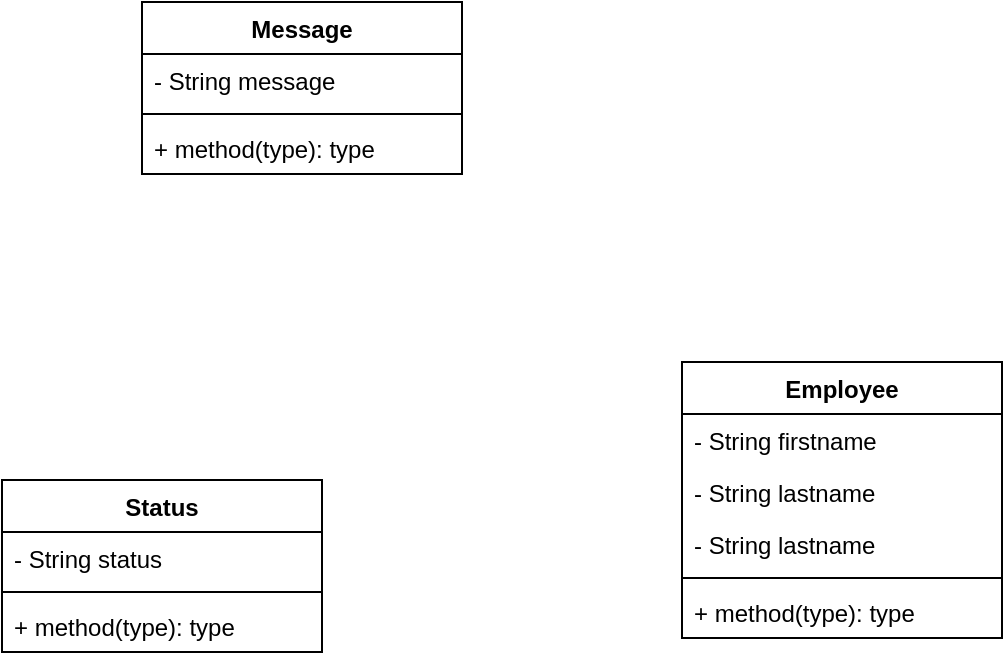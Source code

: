 <mxfile version="10.6.7" type="device"><diagram id="ScEk1frLRCliCo6x5hwr" name="Page-1"><mxGraphModel dx="1250" dy="533" grid="1" gridSize="10" guides="1" tooltips="1" connect="1" arrows="1" fold="1" page="1" pageScale="1" pageWidth="827" pageHeight="1169" math="0" shadow="0"><root><mxCell id="0"/><mxCell id="1" parent="0"/><mxCell id="wB6f3jAf0FypTU7c4346-1" value="Employee" style="swimlane;fontStyle=1;align=center;verticalAlign=top;childLayout=stackLayout;horizontal=1;startSize=26;horizontalStack=0;resizeParent=1;resizeParentMax=0;resizeLast=0;collapsible=1;marginBottom=0;" vertex="1" parent="1"><mxGeometry x="550" y="210" width="160" height="138" as="geometry"/></mxCell><mxCell id="wB6f3jAf0FypTU7c4346-2" value="- String firstname&#10;" style="text;strokeColor=none;fillColor=none;align=left;verticalAlign=top;spacingLeft=4;spacingRight=4;overflow=hidden;rotatable=0;points=[[0,0.5],[1,0.5]];portConstraint=eastwest;" vertex="1" parent="wB6f3jAf0FypTU7c4346-1"><mxGeometry y="26" width="160" height="26" as="geometry"/></mxCell><mxCell id="wB6f3jAf0FypTU7c4346-5" value="- String lastname&#10;" style="text;strokeColor=none;fillColor=none;align=left;verticalAlign=top;spacingLeft=4;spacingRight=4;overflow=hidden;rotatable=0;points=[[0,0.5],[1,0.5]];portConstraint=eastwest;" vertex="1" parent="wB6f3jAf0FypTU7c4346-1"><mxGeometry y="52" width="160" height="26" as="geometry"/></mxCell><mxCell id="wB6f3jAf0FypTU7c4346-6" value="- String lastname&#10;" style="text;strokeColor=none;fillColor=none;align=left;verticalAlign=top;spacingLeft=4;spacingRight=4;overflow=hidden;rotatable=0;points=[[0,0.5],[1,0.5]];portConstraint=eastwest;" vertex="1" parent="wB6f3jAf0FypTU7c4346-1"><mxGeometry y="78" width="160" height="26" as="geometry"/></mxCell><mxCell id="wB6f3jAf0FypTU7c4346-3" value="" style="line;strokeWidth=1;fillColor=none;align=left;verticalAlign=middle;spacingTop=-1;spacingLeft=3;spacingRight=3;rotatable=0;labelPosition=right;points=[];portConstraint=eastwest;" vertex="1" parent="wB6f3jAf0FypTU7c4346-1"><mxGeometry y="104" width="160" height="8" as="geometry"/></mxCell><mxCell id="wB6f3jAf0FypTU7c4346-4" value="+ method(type): type" style="text;strokeColor=none;fillColor=none;align=left;verticalAlign=top;spacingLeft=4;spacingRight=4;overflow=hidden;rotatable=0;points=[[0,0.5],[1,0.5]];portConstraint=eastwest;" vertex="1" parent="wB6f3jAf0FypTU7c4346-1"><mxGeometry y="112" width="160" height="26" as="geometry"/></mxCell><mxCell id="wB6f3jAf0FypTU7c4346-11" value="Status" style="swimlane;fontStyle=1;align=center;verticalAlign=top;childLayout=stackLayout;horizontal=1;startSize=26;horizontalStack=0;resizeParent=1;resizeParentMax=0;resizeLast=0;collapsible=1;marginBottom=0;" vertex="1" parent="1"><mxGeometry x="210" y="269" width="160" height="86" as="geometry"/></mxCell><mxCell id="wB6f3jAf0FypTU7c4346-12" value="- String status" style="text;strokeColor=none;fillColor=none;align=left;verticalAlign=top;spacingLeft=4;spacingRight=4;overflow=hidden;rotatable=0;points=[[0,0.5],[1,0.5]];portConstraint=eastwest;" vertex="1" parent="wB6f3jAf0FypTU7c4346-11"><mxGeometry y="26" width="160" height="26" as="geometry"/></mxCell><mxCell id="wB6f3jAf0FypTU7c4346-13" value="" style="line;strokeWidth=1;fillColor=none;align=left;verticalAlign=middle;spacingTop=-1;spacingLeft=3;spacingRight=3;rotatable=0;labelPosition=right;points=[];portConstraint=eastwest;" vertex="1" parent="wB6f3jAf0FypTU7c4346-11"><mxGeometry y="52" width="160" height="8" as="geometry"/></mxCell><mxCell id="wB6f3jAf0FypTU7c4346-14" value="+ method(type): type" style="text;strokeColor=none;fillColor=none;align=left;verticalAlign=top;spacingLeft=4;spacingRight=4;overflow=hidden;rotatable=0;points=[[0,0.5],[1,0.5]];portConstraint=eastwest;" vertex="1" parent="wB6f3jAf0FypTU7c4346-11"><mxGeometry y="60" width="160" height="26" as="geometry"/></mxCell><mxCell id="wB6f3jAf0FypTU7c4346-15" value="Message" style="swimlane;fontStyle=1;align=center;verticalAlign=top;childLayout=stackLayout;horizontal=1;startSize=26;horizontalStack=0;resizeParent=1;resizeParentMax=0;resizeLast=0;collapsible=1;marginBottom=0;" vertex="1" parent="1"><mxGeometry x="280" y="30" width="160" height="86" as="geometry"/></mxCell><mxCell id="wB6f3jAf0FypTU7c4346-16" value="- String message" style="text;strokeColor=none;fillColor=none;align=left;verticalAlign=top;spacingLeft=4;spacingRight=4;overflow=hidden;rotatable=0;points=[[0,0.5],[1,0.5]];portConstraint=eastwest;" vertex="1" parent="wB6f3jAf0FypTU7c4346-15"><mxGeometry y="26" width="160" height="26" as="geometry"/></mxCell><mxCell id="wB6f3jAf0FypTU7c4346-17" value="" style="line;strokeWidth=1;fillColor=none;align=left;verticalAlign=middle;spacingTop=-1;spacingLeft=3;spacingRight=3;rotatable=0;labelPosition=right;points=[];portConstraint=eastwest;" vertex="1" parent="wB6f3jAf0FypTU7c4346-15"><mxGeometry y="52" width="160" height="8" as="geometry"/></mxCell><mxCell id="wB6f3jAf0FypTU7c4346-18" value="+ method(type): type" style="text;strokeColor=none;fillColor=none;align=left;verticalAlign=top;spacingLeft=4;spacingRight=4;overflow=hidden;rotatable=0;points=[[0,0.5],[1,0.5]];portConstraint=eastwest;" vertex="1" parent="wB6f3jAf0FypTU7c4346-15"><mxGeometry y="60" width="160" height="26" as="geometry"/></mxCell></root></mxGraphModel></diagram></mxfile>